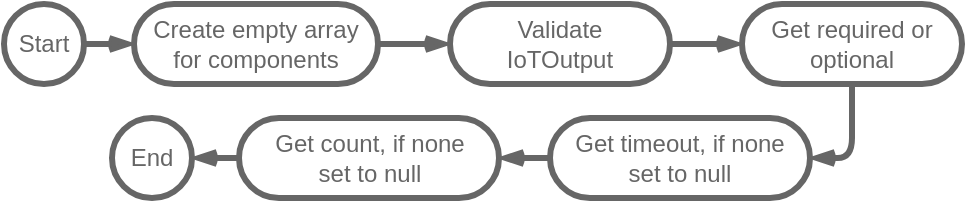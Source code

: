 <mxfile version="21.6.5" type="device">
  <diagram name="Page-1" id="ew7vi9b7o_5ddHdVxSJt">
    <mxGraphModel dx="138" dy="603" grid="0" gridSize="10" guides="1" tooltips="1" connect="1" arrows="1" fold="1" page="1" pageScale="1" pageWidth="850" pageHeight="1100" math="0" shadow="0">
      <root>
        <mxCell id="0" />
        <mxCell id="1" parent="0" />
        <mxCell id="9CKl01Le3w16lZiGQJo1-14" value="" style="group" vertex="1" connectable="0" parent="1">
          <mxGeometry x="1001" y="421" width="459" height="40" as="geometry" />
        </mxCell>
        <mxCell id="AJnUu_ocKBxVkyiGc7EY-19" value="Start" style="strokeWidth=3;html=1;shape=mxgraph.flowchart.start_2;whiteSpace=wrap;labelBackgroundColor=none;fillColor=#ffffff;strokeColor=#666666;fontColor=#666666;fontSize=12;fontStyle=0;rounded=1;arcSize=50;" parent="9CKl01Le3w16lZiGQJo1-14" vertex="1">
          <mxGeometry width="40" height="40" as="geometry" />
        </mxCell>
        <mxCell id="AJnUu_ocKBxVkyiGc7EY-21" value="Create empty array for components" style="rounded=1;whiteSpace=wrap;html=1;absoluteArcSize=1;arcSize=50;strokeWidth=3;strokeColor=#666666;fontFamily=Helvetica;fontSize=12;fontColor=#666666;fillColor=#ffffff;fontStyle=0;labelBackgroundColor=none;" parent="9CKl01Le3w16lZiGQJo1-14" vertex="1">
          <mxGeometry x="65" width="122" height="40" as="geometry" />
        </mxCell>
        <mxCell id="9CKl01Le3w16lZiGQJo1-5" style="edgeStyle=orthogonalEdgeStyle;shape=connector;curved=0;rounded=1;orthogonalLoop=1;jettySize=auto;html=1;labelBackgroundColor=default;strokeColor=#666666;strokeWidth=3;fontFamily=Helvetica;fontSize=12;fontColor=#666666;startArrow=none;startFill=0;endArrow=openThin;endFill=0;" edge="1" parent="9CKl01Le3w16lZiGQJo1-14" source="AJnUu_ocKBxVkyiGc7EY-19" target="AJnUu_ocKBxVkyiGc7EY-21">
          <mxGeometry relative="1" as="geometry" />
        </mxCell>
        <mxCell id="AJnUu_ocKBxVkyiGc7EY-23" value="Get required or&lt;br&gt;optional" style="rounded=1;whiteSpace=wrap;html=1;absoluteArcSize=1;arcSize=50;strokeWidth=3;strokeColor=#666666;fontFamily=Helvetica;fontSize=12;fontColor=#666666;fillColor=#ffffff;fontStyle=0;labelBackgroundColor=none;" parent="9CKl01Le3w16lZiGQJo1-14" vertex="1">
          <mxGeometry x="369" width="110" height="40" as="geometry" />
        </mxCell>
        <mxCell id="9CKl01Le3w16lZiGQJo1-11" style="edgeStyle=orthogonalEdgeStyle;shape=connector;curved=0;rounded=1;orthogonalLoop=1;jettySize=auto;html=1;labelBackgroundColor=default;strokeColor=#666666;strokeWidth=3;fontFamily=Helvetica;fontSize=12;fontColor=#666666;startArrow=none;startFill=0;endArrow=openThin;endFill=0;" edge="1" parent="9CKl01Le3w16lZiGQJo1-14" source="9CKl01Le3w16lZiGQJo1-8" target="AJnUu_ocKBxVkyiGc7EY-23">
          <mxGeometry relative="1" as="geometry" />
        </mxCell>
        <mxCell id="9CKl01Le3w16lZiGQJo1-8" value="Validate &lt;br&gt;IoTOutput" style="rounded=1;whiteSpace=wrap;html=1;absoluteArcSize=1;arcSize=50;strokeWidth=3;strokeColor=#666666;fontFamily=Helvetica;fontSize=12;fontColor=#666666;fillColor=#ffffff;fontStyle=0;labelBackgroundColor=none;" vertex="1" parent="9CKl01Le3w16lZiGQJo1-14">
          <mxGeometry x="223" width="110" height="40" as="geometry" />
        </mxCell>
        <mxCell id="9CKl01Le3w16lZiGQJo1-9" style="edgeStyle=orthogonalEdgeStyle;shape=connector;curved=0;rounded=1;orthogonalLoop=1;jettySize=auto;html=1;labelBackgroundColor=default;strokeColor=#666666;strokeWidth=3;fontFamily=Helvetica;fontSize=12;fontColor=#666666;startArrow=none;startFill=0;endArrow=openThin;endFill=0;" edge="1" parent="9CKl01Le3w16lZiGQJo1-14" source="AJnUu_ocKBxVkyiGc7EY-21" target="9CKl01Le3w16lZiGQJo1-8">
          <mxGeometry relative="1" as="geometry" />
        </mxCell>
        <mxCell id="9CKl01Le3w16lZiGQJo1-15" value="" style="group" vertex="1" connectable="0" parent="1">
          <mxGeometry x="1055" y="478" width="349" height="40" as="geometry" />
        </mxCell>
        <mxCell id="AJnUu_ocKBxVkyiGc7EY-26" value="Get count, if none &lt;br&gt;set to null" style="rounded=1;whiteSpace=wrap;html=1;absoluteArcSize=1;arcSize=50;strokeWidth=3;strokeColor=#666666;fontFamily=Helvetica;fontSize=12;fontColor=#666666;fillColor=#ffffff;fontStyle=0;labelBackgroundColor=none;" parent="9CKl01Le3w16lZiGQJo1-15" vertex="1">
          <mxGeometry x="63.5" width="130" height="40" as="geometry" />
        </mxCell>
        <mxCell id="9CKl01Le3w16lZiGQJo1-7" style="edgeStyle=orthogonalEdgeStyle;shape=connector;curved=0;rounded=1;orthogonalLoop=1;jettySize=auto;html=1;labelBackgroundColor=default;strokeColor=#666666;strokeWidth=3;fontFamily=Helvetica;fontSize=12;fontColor=#666666;startArrow=none;startFill=0;endArrow=openThin;endFill=0;" edge="1" parent="9CKl01Le3w16lZiGQJo1-15" source="AJnUu_ocKBxVkyiGc7EY-25" target="AJnUu_ocKBxVkyiGc7EY-26">
          <mxGeometry relative="1" as="geometry" />
        </mxCell>
        <mxCell id="AJnUu_ocKBxVkyiGc7EY-25" value="Get timeout, if none &lt;br&gt;set to null" style="rounded=1;whiteSpace=wrap;html=1;absoluteArcSize=1;arcSize=50;strokeWidth=3;strokeColor=#666666;fontFamily=Helvetica;fontSize=12;fontColor=#666666;fillColor=#ffffff;fontStyle=0;labelBackgroundColor=none;" parent="9CKl01Le3w16lZiGQJo1-15" vertex="1">
          <mxGeometry x="219" width="130" height="40" as="geometry" />
        </mxCell>
        <mxCell id="9CKl01Le3w16lZiGQJo1-3" value="End" style="strokeWidth=3;html=1;shape=mxgraph.flowchart.start_2;whiteSpace=wrap;labelBackgroundColor=none;fillColor=#ffffff;strokeColor=#666666;fontColor=#666666;fontSize=12;fontStyle=0;rounded=1;arcSize=50;" vertex="1" parent="9CKl01Le3w16lZiGQJo1-15">
          <mxGeometry width="40" height="40" as="geometry" />
        </mxCell>
        <mxCell id="9CKl01Le3w16lZiGQJo1-6" style="edgeStyle=orthogonalEdgeStyle;shape=connector;curved=0;rounded=1;orthogonalLoop=1;jettySize=auto;html=1;labelBackgroundColor=default;strokeColor=#666666;strokeWidth=3;fontFamily=Helvetica;fontSize=12;fontColor=#666666;startArrow=none;startFill=0;endArrow=openThin;endFill=0;" edge="1" parent="9CKl01Le3w16lZiGQJo1-15" source="AJnUu_ocKBxVkyiGc7EY-26" target="9CKl01Le3w16lZiGQJo1-3">
          <mxGeometry relative="1" as="geometry" />
        </mxCell>
        <mxCell id="9CKl01Le3w16lZiGQJo1-16" style="edgeStyle=orthogonalEdgeStyle;shape=connector;curved=0;rounded=1;orthogonalLoop=1;jettySize=auto;html=1;entryX=1;entryY=0.5;entryDx=0;entryDy=0;labelBackgroundColor=default;strokeColor=#666666;strokeWidth=3;fontFamily=Helvetica;fontSize=12;fontColor=#666666;startArrow=none;startFill=0;endArrow=openThin;endFill=0;" edge="1" parent="1" source="AJnUu_ocKBxVkyiGc7EY-23" target="AJnUu_ocKBxVkyiGc7EY-25">
          <mxGeometry relative="1" as="geometry" />
        </mxCell>
      </root>
    </mxGraphModel>
  </diagram>
</mxfile>
